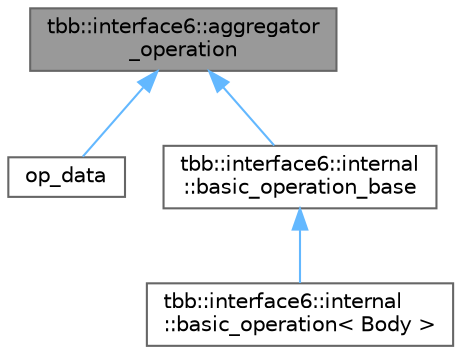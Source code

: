 digraph "tbb::interface6::aggregator_operation"
{
 // LATEX_PDF_SIZE
  bgcolor="transparent";
  edge [fontname=Helvetica,fontsize=10,labelfontname=Helvetica,labelfontsize=10];
  node [fontname=Helvetica,fontsize=10,shape=box,height=0.2,width=0.4];
  Node1 [id="Node000001",label="tbb::interface6::aggregator\l_operation",height=0.2,width=0.4,color="gray40", fillcolor="grey60", style="filled", fontcolor="black",tooltip=" "];
  Node1 -> Node2 [id="edge1_Node000001_Node000002",dir="back",color="steelblue1",style="solid",tooltip=" "];
  Node2 [id="Node000002",label="op_data",height=0.2,width=0.4,color="gray40", fillcolor="white", style="filled",URL="$classop__data.html",tooltip=" "];
  Node1 -> Node3 [id="edge2_Node000001_Node000003",dir="back",color="steelblue1",style="solid",tooltip=" "];
  Node3 [id="Node000003",label="tbb::interface6::internal\l::basic_operation_base",height=0.2,width=0.4,color="gray40", fillcolor="white", style="filled",URL="$classtbb_1_1interface6_1_1internal_1_1basic__operation__base.html",tooltip=" "];
  Node3 -> Node4 [id="edge3_Node000003_Node000004",dir="back",color="steelblue1",style="solid",tooltip=" "];
  Node4 [id="Node000004",label="tbb::interface6::internal\l::basic_operation\< Body \>",height=0.2,width=0.4,color="gray40", fillcolor="white", style="filled",URL="$classtbb_1_1interface6_1_1internal_1_1basic__operation.html",tooltip=" "];
}
